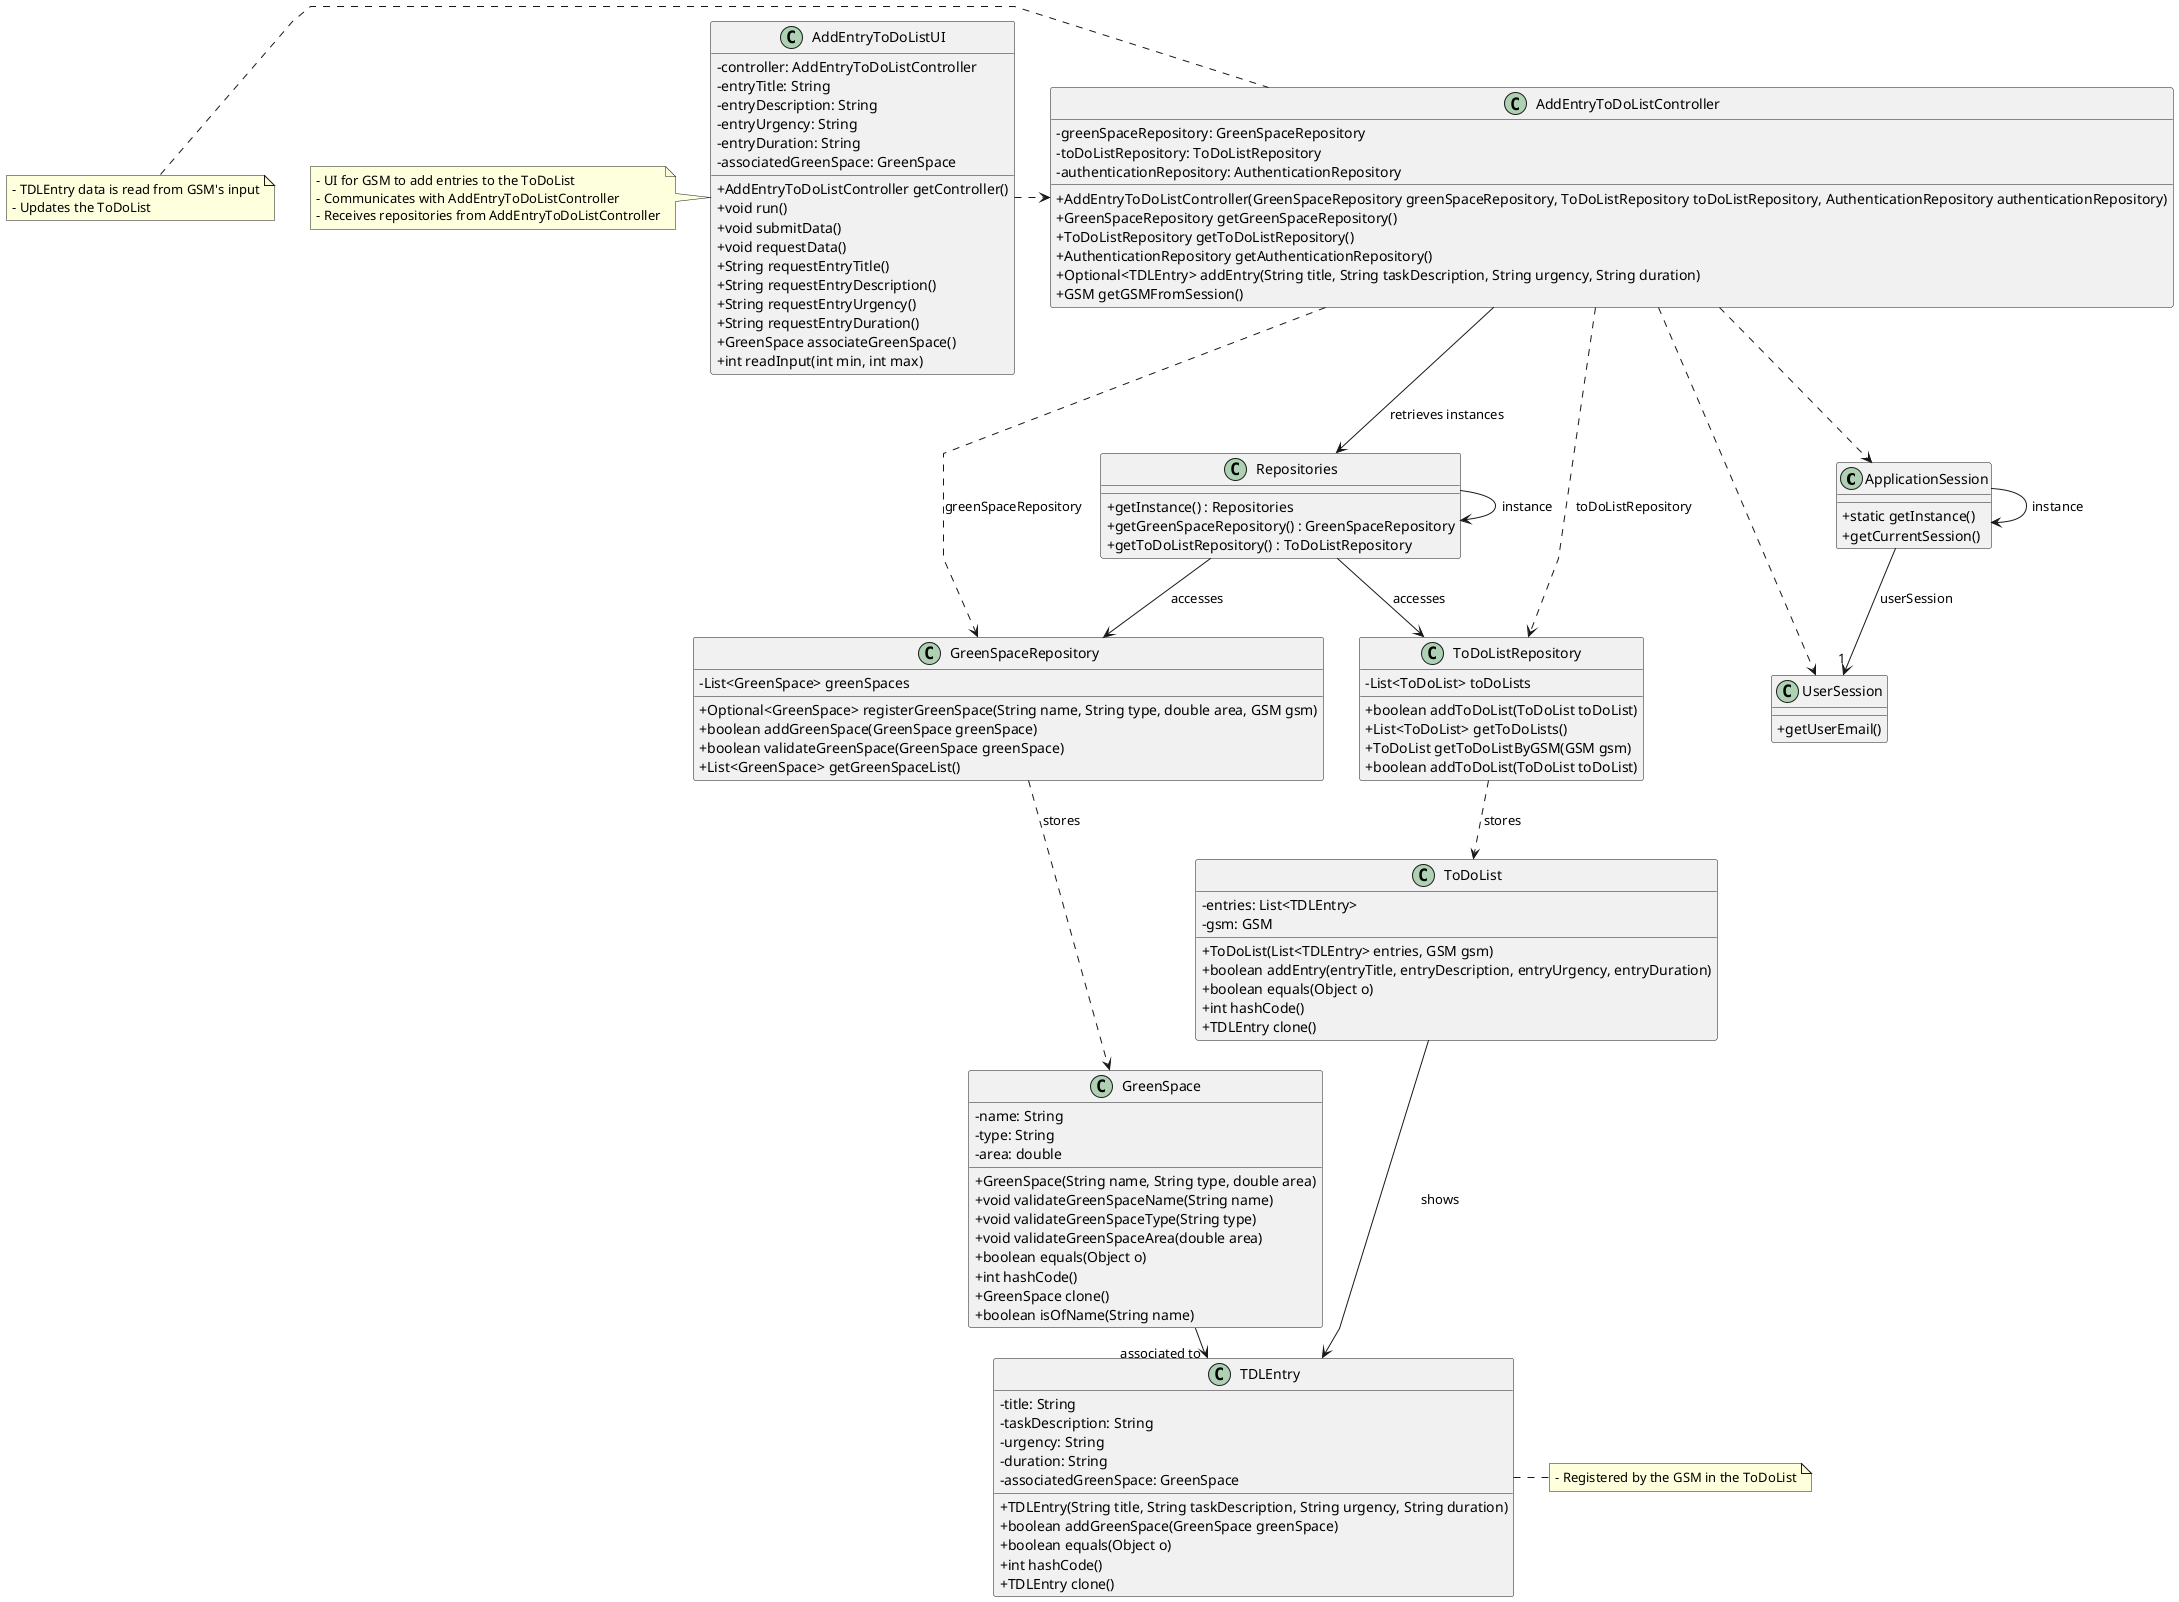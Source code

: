 @startuml
'skinparam monochrome true
skinparam packageStyle rectangle
skinparam shadowing false
skinparam linetype polyline
'skinparam linetype orto

skinparam classAttributeIconSize 0

'left to right direction

class ApplicationSession
{
    + static getInstance()
    + getCurrentSession()
}

class UserSession
{
    + getUserEmail()
}

class GreenSpace {
    - name: String
    - type: String
    - area: double
    + GreenSpace(String name, String type, double area)
    + void validateGreenSpaceName(String name)
    + void validateGreenSpaceType(String type)
    + void validateGreenSpaceArea(double area)
    + boolean equals(Object o)
    + int hashCode()
    + GreenSpace clone()
    + boolean isOfName(String name)
}

class TDLEntry {
    - title: String
    - taskDescription: String
    - urgency: String
    - duration: String
    - associatedGreenSpace: GreenSpace
    + TDLEntry(String title, String taskDescription, String urgency, String duration)
    + boolean addGreenSpace(GreenSpace greenSpace)
    + boolean equals(Object o)
    + int hashCode()
    + TDLEntry clone()
}

class ToDoList {
    - entries: List<TDLEntry>
    - gsm: GSM
    + ToDoList(List<TDLEntry> entries, GSM gsm)
    + boolean addEntry(entryTitle, entryDescription, entryUrgency, entryDuration)
    + boolean equals(Object o)
    + int hashCode()
    + TDLEntry clone()
}

class GreenSpaceRepository {
  - List<GreenSpace> greenSpaces
  + Optional<GreenSpace> registerGreenSpace(String name, String type, double area, GSM gsm)
  + boolean addGreenSpace(GreenSpace greenSpace)
  + boolean validateGreenSpace(GreenSpace greenSpace)
  + List<GreenSpace> getGreenSpaceList()
}

class ToDoListRepository {
  - List<ToDoList> toDoLists
  + boolean addToDoList(ToDoList toDoList)
  + List<ToDoList> getToDoLists()
  + ToDoList getToDoListByGSM(GSM gsm)
  + boolean addToDoList(ToDoList toDoList)
}

class Repositories {
  + getInstance() : Repositories
  + getGreenSpaceRepository() : GreenSpaceRepository
  + getToDoListRepository() : ToDoListRepository
}

class AddEntryToDoListUI {
  - controller: AddEntryToDoListController
  - entryTitle: String
  - entryDescription: String
  - entryUrgency: String
  - entryDuration: String
  - associatedGreenSpace: GreenSpace
  + AddEntryToDoListController getController()
  + void run()
  + void submitData()
  + void requestData()
  + String requestEntryTitle()
  + String requestEntryDescription()
  + String requestEntryUrgency()
  + String requestEntryDuration()
  + GreenSpace associateGreenSpace()
  + int readInput(int min, int max)
}

class AddEntryToDoListController {
  - greenSpaceRepository: GreenSpaceRepository
  - toDoListRepository: ToDoListRepository
  - authenticationRepository: AuthenticationRepository
  + AddEntryToDoListController(GreenSpaceRepository greenSpaceRepository, ToDoListRepository toDoListRepository, AuthenticationRepository authenticationRepository)
  + GreenSpaceRepository getGreenSpaceRepository()
  + ToDoListRepository getToDoListRepository()
  + AuthenticationRepository getAuthenticationRepository()
  + Optional<TDLEntry> addEntry(String title, String taskDescription, String urgency, String duration)
  + GSM getGSMFromSession()
}

note left of AddEntryToDoListController
  - TDLEntry data is read from GSM's input
  - Updates the ToDoList
end note

note left of AddEntryToDoListUI
  - UI for GSM to add entries to the ToDoList
  - Communicates with AddEntryToDoListController
  - Receives repositories from AddEntryToDoListController
end note

note right of TDLEntry
 - Registered by the GSM in the ToDoList
end note

ToDoList --> TDLEntry: shows
GreenSpace -> TDLEntry: associated to

Repositories -> Repositories : instance
ApplicationSession -> ApplicationSession : instance

AddEntryToDoListUI .> AddEntryToDoListController

AddEntryToDoListController -down-> Repositories : retrieves instances

Repositories -down-> GreenSpaceRepository : accesses
Repositories -down-> ToDoListRepository : accesses

AddEntryToDoListController ..> GreenSpaceRepository : greenSpaceRepository

AddEntryToDoListController ..> ToDoListRepository : toDoListRepository

ApplicationSession --> "1" UserSession : userSession

AddEntryToDoListController ..> ApplicationSession
AddEntryToDoListController ..> UserSession

GreenSpaceRepository ..> GreenSpace: stores
ToDoListRepository ..> ToDoList: stores


@enduml